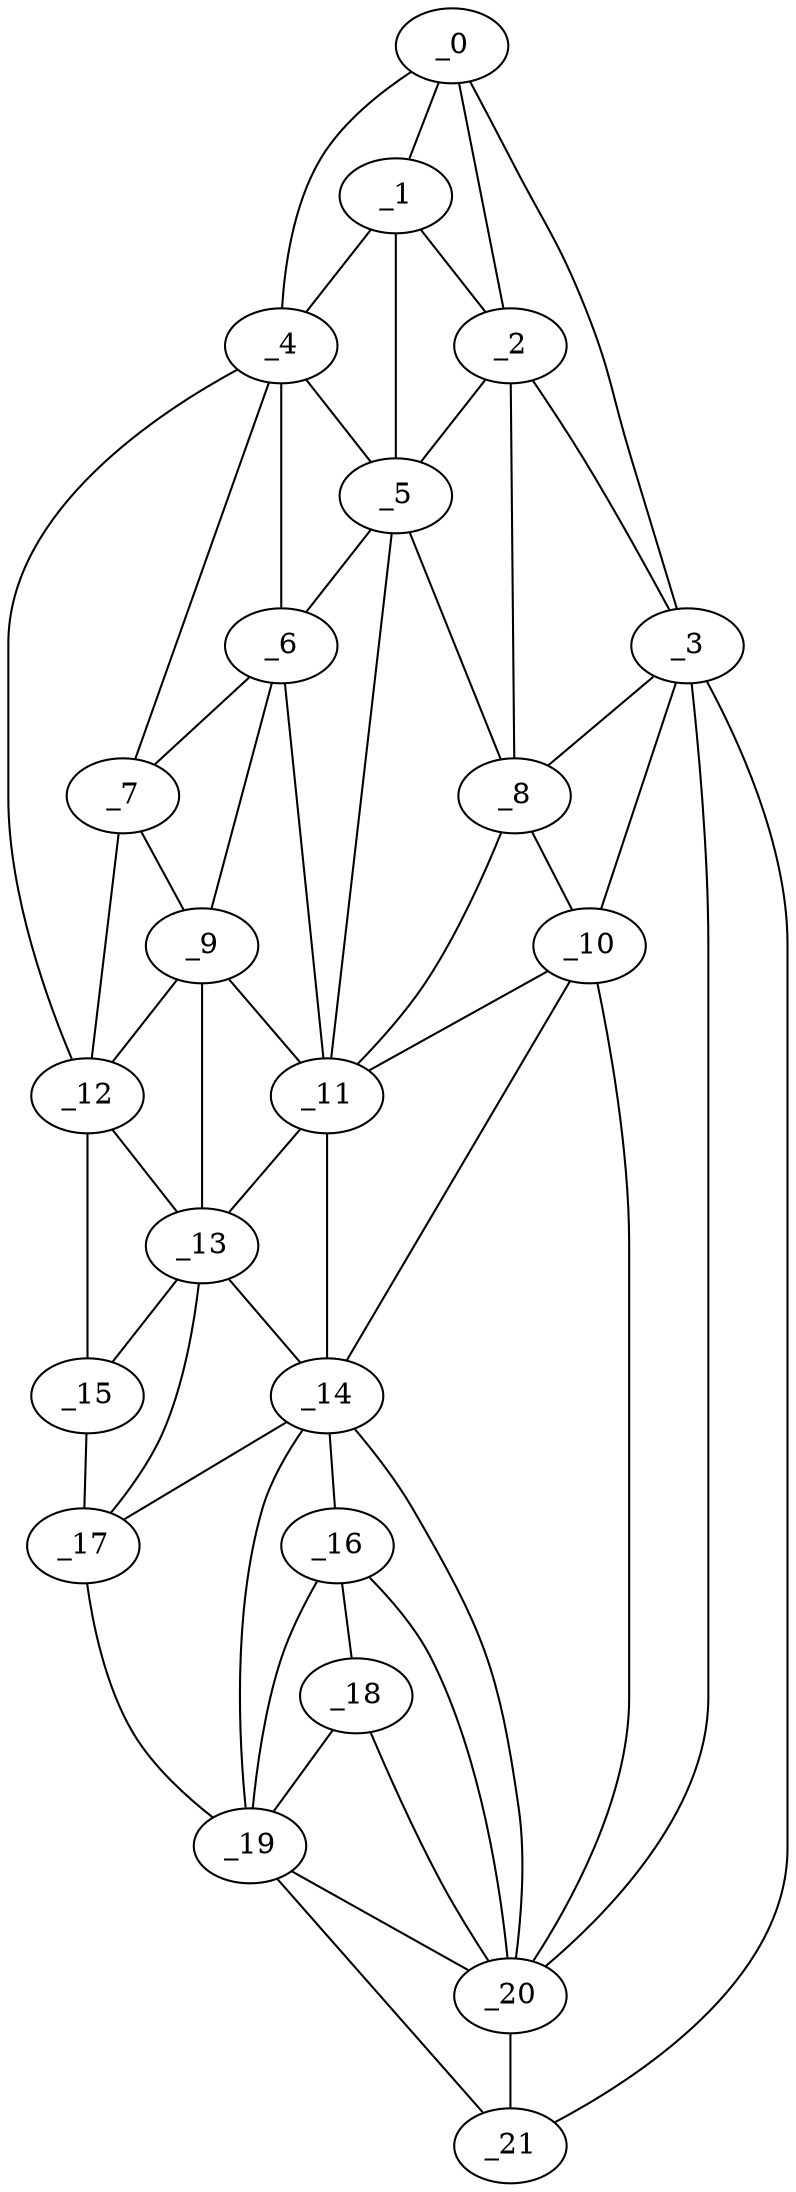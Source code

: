 graph "obj18__315.gxl" {
	_0	 [x=12,
		y=19];
	_1	 [x=37,
		y=38];
	_0 -- _1	 [valence=2];
	_2	 [x=43,
		y=37];
	_0 -- _2	 [valence=2];
	_3	 [x=61,
		y=15];
	_0 -- _3	 [valence=1];
	_4	 [x=63,
		y=92];
	_0 -- _4	 [valence=1];
	_1 -- _2	 [valence=2];
	_1 -- _4	 [valence=2];
	_5	 [x=71,
		y=75];
	_1 -- _5	 [valence=2];
	_2 -- _3	 [valence=1];
	_2 -- _5	 [valence=2];
	_8	 [x=74,
		y=66];
	_2 -- _8	 [valence=2];
	_3 -- _8	 [valence=2];
	_10	 [x=81,
		y=66];
	_3 -- _10	 [valence=2];
	_20	 [x=115,
		y=28];
	_3 -- _20	 [valence=2];
	_21	 [x=117,
		y=19];
	_3 -- _21	 [valence=1];
	_4 -- _5	 [valence=2];
	_6	 [x=71,
		y=80];
	_4 -- _6	 [valence=1];
	_7	 [x=71,
		y=93];
	_4 -- _7	 [valence=1];
	_12	 [x=82,
		y=104];
	_4 -- _12	 [valence=1];
	_5 -- _6	 [valence=2];
	_5 -- _8	 [valence=1];
	_11	 [x=82,
		y=77];
	_5 -- _11	 [valence=1];
	_6 -- _7	 [valence=2];
	_9	 [x=77,
		y=92];
	_6 -- _9	 [valence=2];
	_6 -- _11	 [valence=2];
	_7 -- _9	 [valence=2];
	_7 -- _12	 [valence=1];
	_8 -- _10	 [valence=2];
	_8 -- _11	 [valence=2];
	_9 -- _11	 [valence=1];
	_9 -- _12	 [valence=2];
	_13	 [x=90,
		y=82];
	_9 -- _13	 [valence=2];
	_10 -- _11	 [valence=1];
	_14	 [x=93,
		y=66];
	_10 -- _14	 [valence=2];
	_10 -- _20	 [valence=2];
	_11 -- _13	 [valence=2];
	_11 -- _14	 [valence=2];
	_12 -- _13	 [valence=1];
	_15	 [x=101,
		y=87];
	_12 -- _15	 [valence=1];
	_13 -- _14	 [valence=2];
	_13 -- _15	 [valence=1];
	_17	 [x=105,
		y=79];
	_13 -- _17	 [valence=2];
	_16	 [x=102,
		y=65];
	_14 -- _16	 [valence=2];
	_14 -- _17	 [valence=2];
	_19	 [x=107,
		y=75];
	_14 -- _19	 [valence=2];
	_14 -- _20	 [valence=1];
	_15 -- _17	 [valence=1];
	_18	 [x=106,
		y=67];
	_16 -- _18	 [valence=2];
	_16 -- _19	 [valence=2];
	_16 -- _20	 [valence=2];
	_17 -- _19	 [valence=1];
	_18 -- _19	 [valence=1];
	_18 -- _20	 [valence=2];
	_19 -- _20	 [valence=2];
	_19 -- _21	 [valence=1];
	_20 -- _21	 [valence=2];
}
